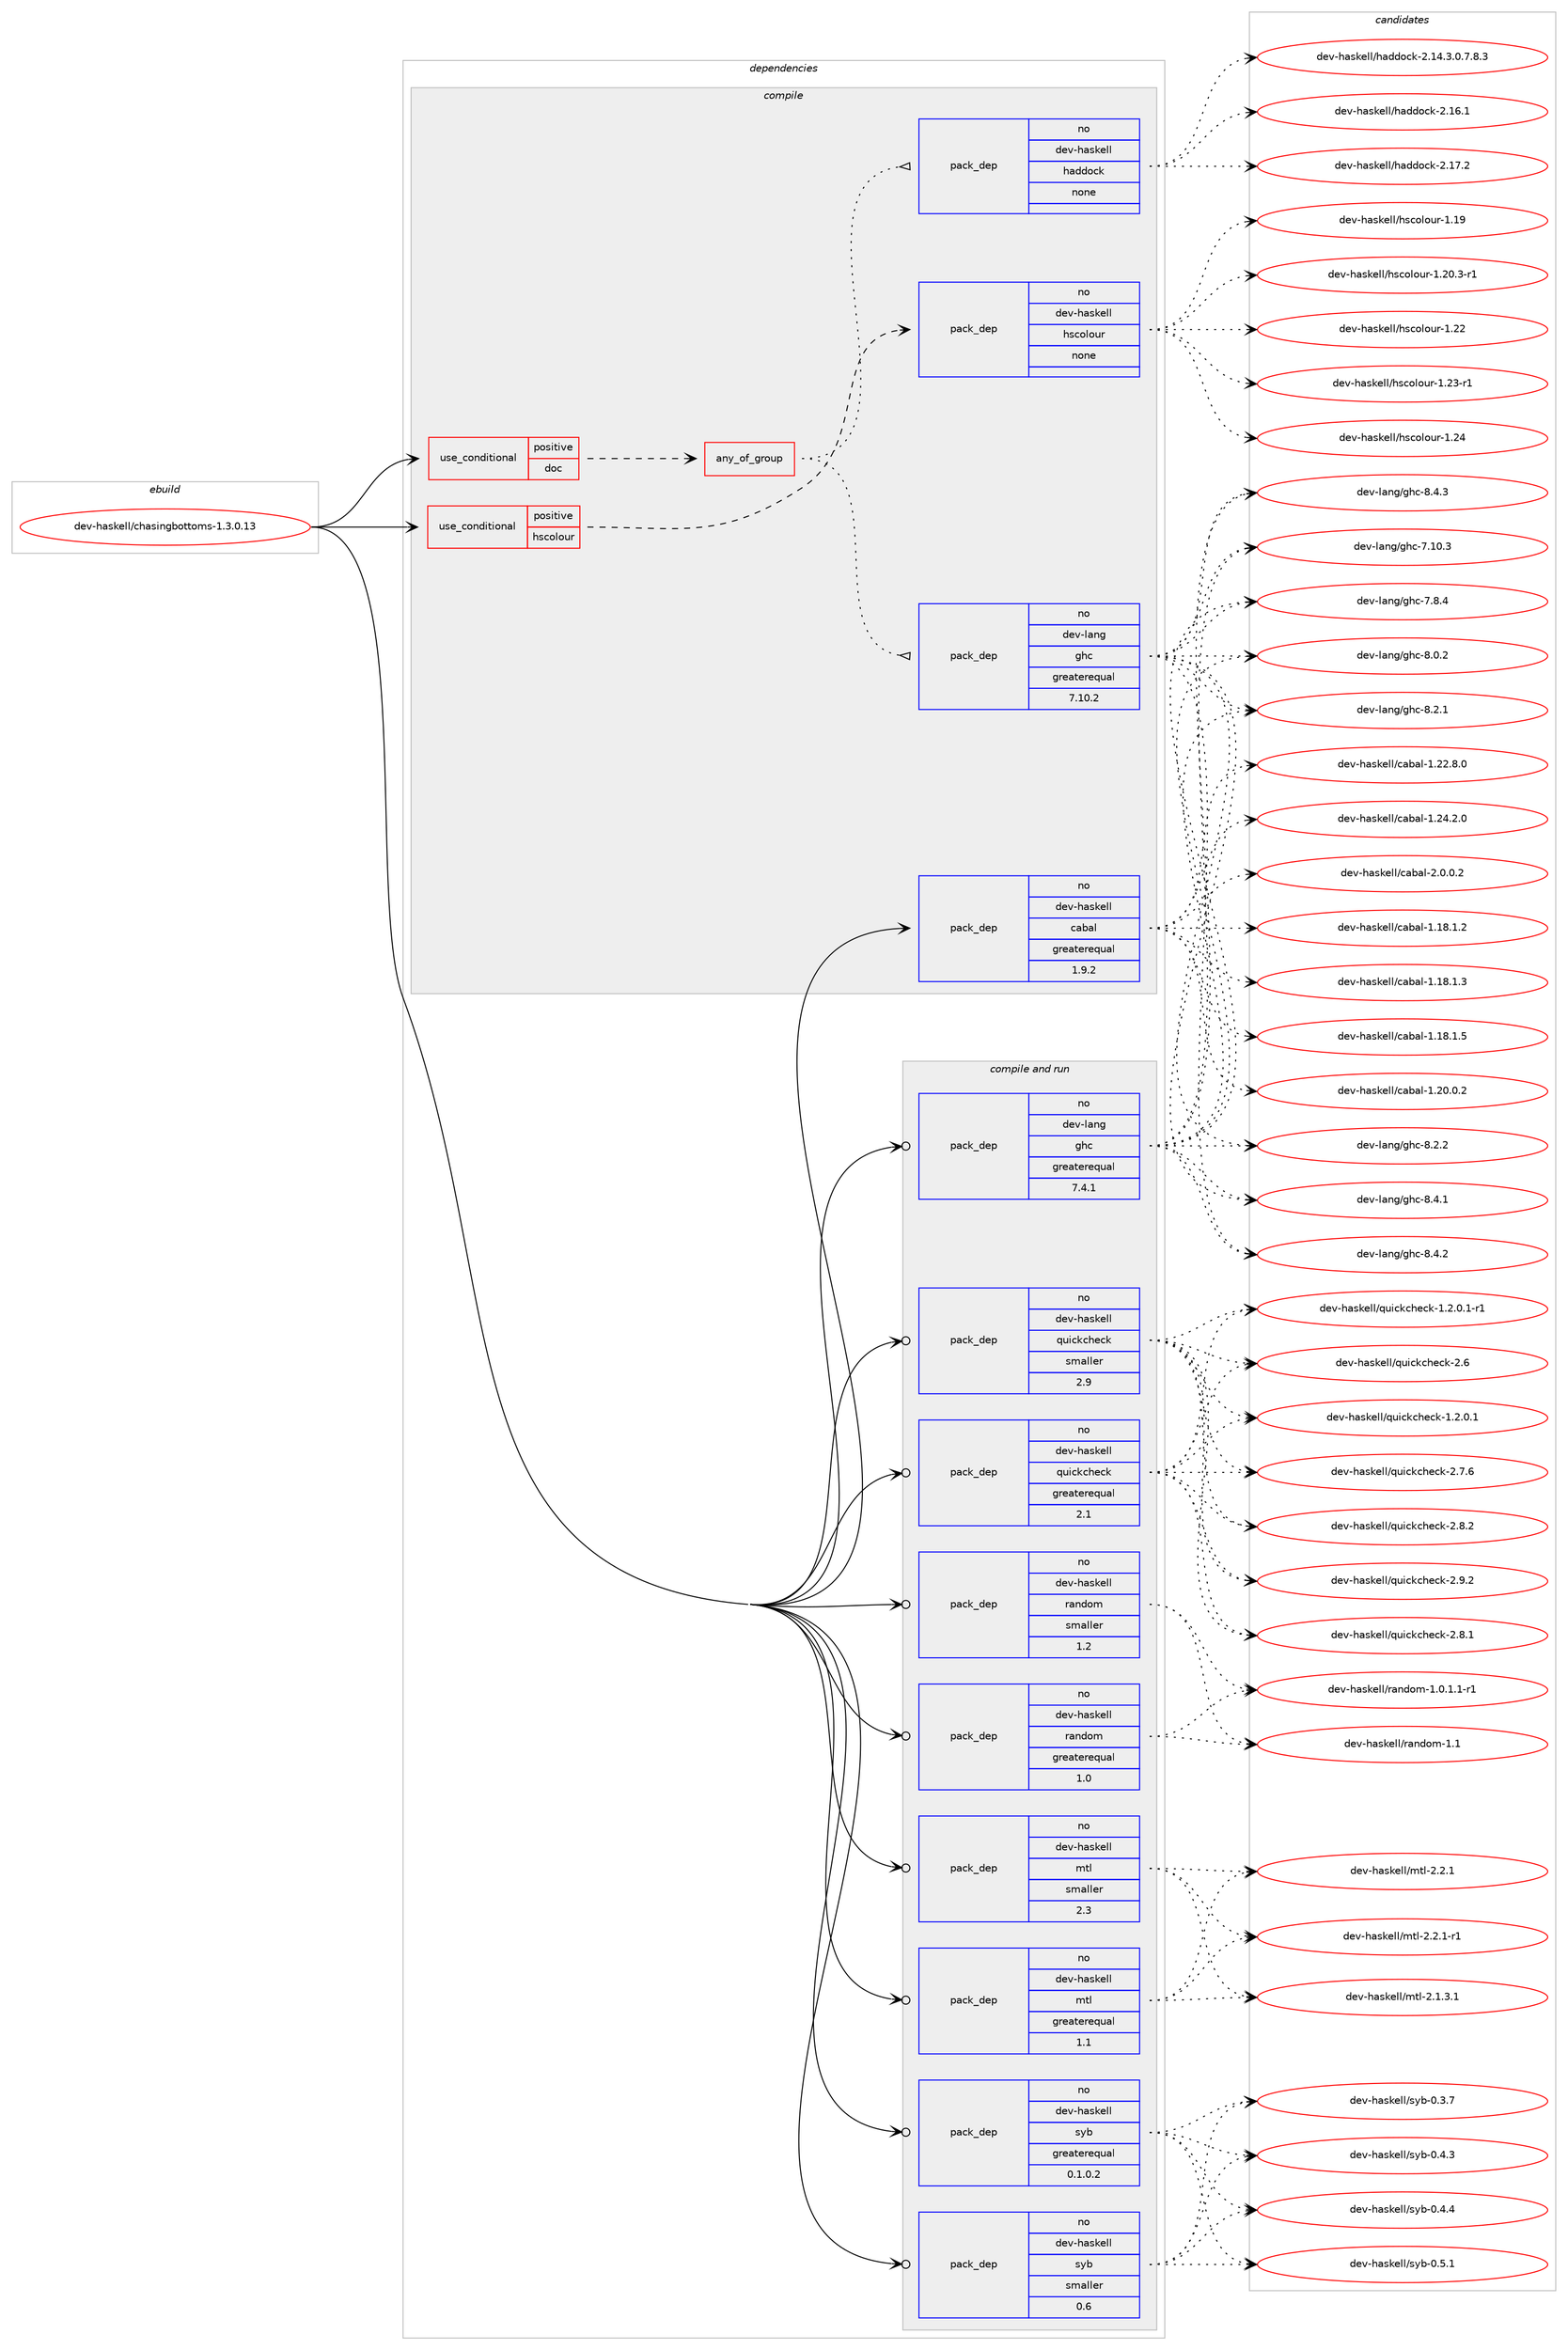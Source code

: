 digraph prolog {

# *************
# Graph options
# *************

newrank=true;
concentrate=true;
compound=true;
graph [rankdir=LR,fontname=Helvetica,fontsize=10,ranksep=1.5];#, ranksep=2.5, nodesep=0.2];
edge  [arrowhead=vee];
node  [fontname=Helvetica,fontsize=10];

# **********
# The ebuild
# **********

subgraph cluster_leftcol {
color=gray;
rank=same;
label=<<i>ebuild</i>>;
id [label="dev-haskell/chasingbottoms-1.3.0.13", color=red, width=4, href="../dev-haskell/chasingbottoms-1.3.0.13.svg"];
}

# ****************
# The dependencies
# ****************

subgraph cluster_midcol {
color=gray;
label=<<i>dependencies</i>>;
subgraph cluster_compile {
fillcolor="#eeeeee";
style=filled;
label=<<i>compile</i>>;
subgraph cond358925 {
dependency1328395 [label=<<TABLE BORDER="0" CELLBORDER="1" CELLSPACING="0" CELLPADDING="4"><TR><TD ROWSPAN="3" CELLPADDING="10">use_conditional</TD></TR><TR><TD>positive</TD></TR><TR><TD>doc</TD></TR></TABLE>>, shape=none, color=red];
subgraph any20641 {
dependency1328396 [label=<<TABLE BORDER="0" CELLBORDER="1" CELLSPACING="0" CELLPADDING="4"><TR><TD CELLPADDING="10">any_of_group</TD></TR></TABLE>>, shape=none, color=red];subgraph pack948277 {
dependency1328397 [label=<<TABLE BORDER="0" CELLBORDER="1" CELLSPACING="0" CELLPADDING="4" WIDTH="220"><TR><TD ROWSPAN="6" CELLPADDING="30">pack_dep</TD></TR><TR><TD WIDTH="110">no</TD></TR><TR><TD>dev-haskell</TD></TR><TR><TD>haddock</TD></TR><TR><TD>none</TD></TR><TR><TD></TD></TR></TABLE>>, shape=none, color=blue];
}
dependency1328396:e -> dependency1328397:w [weight=20,style="dotted",arrowhead="oinv"];
subgraph pack948278 {
dependency1328398 [label=<<TABLE BORDER="0" CELLBORDER="1" CELLSPACING="0" CELLPADDING="4" WIDTH="220"><TR><TD ROWSPAN="6" CELLPADDING="30">pack_dep</TD></TR><TR><TD WIDTH="110">no</TD></TR><TR><TD>dev-lang</TD></TR><TR><TD>ghc</TD></TR><TR><TD>greaterequal</TD></TR><TR><TD>7.10.2</TD></TR></TABLE>>, shape=none, color=blue];
}
dependency1328396:e -> dependency1328398:w [weight=20,style="dotted",arrowhead="oinv"];
}
dependency1328395:e -> dependency1328396:w [weight=20,style="dashed",arrowhead="vee"];
}
id:e -> dependency1328395:w [weight=20,style="solid",arrowhead="vee"];
subgraph cond358926 {
dependency1328399 [label=<<TABLE BORDER="0" CELLBORDER="1" CELLSPACING="0" CELLPADDING="4"><TR><TD ROWSPAN="3" CELLPADDING="10">use_conditional</TD></TR><TR><TD>positive</TD></TR><TR><TD>hscolour</TD></TR></TABLE>>, shape=none, color=red];
subgraph pack948279 {
dependency1328400 [label=<<TABLE BORDER="0" CELLBORDER="1" CELLSPACING="0" CELLPADDING="4" WIDTH="220"><TR><TD ROWSPAN="6" CELLPADDING="30">pack_dep</TD></TR><TR><TD WIDTH="110">no</TD></TR><TR><TD>dev-haskell</TD></TR><TR><TD>hscolour</TD></TR><TR><TD>none</TD></TR><TR><TD></TD></TR></TABLE>>, shape=none, color=blue];
}
dependency1328399:e -> dependency1328400:w [weight=20,style="dashed",arrowhead="vee"];
}
id:e -> dependency1328399:w [weight=20,style="solid",arrowhead="vee"];
subgraph pack948280 {
dependency1328401 [label=<<TABLE BORDER="0" CELLBORDER="1" CELLSPACING="0" CELLPADDING="4" WIDTH="220"><TR><TD ROWSPAN="6" CELLPADDING="30">pack_dep</TD></TR><TR><TD WIDTH="110">no</TD></TR><TR><TD>dev-haskell</TD></TR><TR><TD>cabal</TD></TR><TR><TD>greaterequal</TD></TR><TR><TD>1.9.2</TD></TR></TABLE>>, shape=none, color=blue];
}
id:e -> dependency1328401:w [weight=20,style="solid",arrowhead="vee"];
}
subgraph cluster_compileandrun {
fillcolor="#eeeeee";
style=filled;
label=<<i>compile and run</i>>;
subgraph pack948281 {
dependency1328402 [label=<<TABLE BORDER="0" CELLBORDER="1" CELLSPACING="0" CELLPADDING="4" WIDTH="220"><TR><TD ROWSPAN="6" CELLPADDING="30">pack_dep</TD></TR><TR><TD WIDTH="110">no</TD></TR><TR><TD>dev-haskell</TD></TR><TR><TD>mtl</TD></TR><TR><TD>greaterequal</TD></TR><TR><TD>1.1</TD></TR></TABLE>>, shape=none, color=blue];
}
id:e -> dependency1328402:w [weight=20,style="solid",arrowhead="odotvee"];
subgraph pack948282 {
dependency1328403 [label=<<TABLE BORDER="0" CELLBORDER="1" CELLSPACING="0" CELLPADDING="4" WIDTH="220"><TR><TD ROWSPAN="6" CELLPADDING="30">pack_dep</TD></TR><TR><TD WIDTH="110">no</TD></TR><TR><TD>dev-haskell</TD></TR><TR><TD>mtl</TD></TR><TR><TD>smaller</TD></TR><TR><TD>2.3</TD></TR></TABLE>>, shape=none, color=blue];
}
id:e -> dependency1328403:w [weight=20,style="solid",arrowhead="odotvee"];
subgraph pack948283 {
dependency1328404 [label=<<TABLE BORDER="0" CELLBORDER="1" CELLSPACING="0" CELLPADDING="4" WIDTH="220"><TR><TD ROWSPAN="6" CELLPADDING="30">pack_dep</TD></TR><TR><TD WIDTH="110">no</TD></TR><TR><TD>dev-haskell</TD></TR><TR><TD>quickcheck</TD></TR><TR><TD>greaterequal</TD></TR><TR><TD>2.1</TD></TR></TABLE>>, shape=none, color=blue];
}
id:e -> dependency1328404:w [weight=20,style="solid",arrowhead="odotvee"];
subgraph pack948284 {
dependency1328405 [label=<<TABLE BORDER="0" CELLBORDER="1" CELLSPACING="0" CELLPADDING="4" WIDTH="220"><TR><TD ROWSPAN="6" CELLPADDING="30">pack_dep</TD></TR><TR><TD WIDTH="110">no</TD></TR><TR><TD>dev-haskell</TD></TR><TR><TD>quickcheck</TD></TR><TR><TD>smaller</TD></TR><TR><TD>2.9</TD></TR></TABLE>>, shape=none, color=blue];
}
id:e -> dependency1328405:w [weight=20,style="solid",arrowhead="odotvee"];
subgraph pack948285 {
dependency1328406 [label=<<TABLE BORDER="0" CELLBORDER="1" CELLSPACING="0" CELLPADDING="4" WIDTH="220"><TR><TD ROWSPAN="6" CELLPADDING="30">pack_dep</TD></TR><TR><TD WIDTH="110">no</TD></TR><TR><TD>dev-haskell</TD></TR><TR><TD>random</TD></TR><TR><TD>greaterequal</TD></TR><TR><TD>1.0</TD></TR></TABLE>>, shape=none, color=blue];
}
id:e -> dependency1328406:w [weight=20,style="solid",arrowhead="odotvee"];
subgraph pack948286 {
dependency1328407 [label=<<TABLE BORDER="0" CELLBORDER="1" CELLSPACING="0" CELLPADDING="4" WIDTH="220"><TR><TD ROWSPAN="6" CELLPADDING="30">pack_dep</TD></TR><TR><TD WIDTH="110">no</TD></TR><TR><TD>dev-haskell</TD></TR><TR><TD>random</TD></TR><TR><TD>smaller</TD></TR><TR><TD>1.2</TD></TR></TABLE>>, shape=none, color=blue];
}
id:e -> dependency1328407:w [weight=20,style="solid",arrowhead="odotvee"];
subgraph pack948287 {
dependency1328408 [label=<<TABLE BORDER="0" CELLBORDER="1" CELLSPACING="0" CELLPADDING="4" WIDTH="220"><TR><TD ROWSPAN="6" CELLPADDING="30">pack_dep</TD></TR><TR><TD WIDTH="110">no</TD></TR><TR><TD>dev-haskell</TD></TR><TR><TD>syb</TD></TR><TR><TD>greaterequal</TD></TR><TR><TD>0.1.0.2</TD></TR></TABLE>>, shape=none, color=blue];
}
id:e -> dependency1328408:w [weight=20,style="solid",arrowhead="odotvee"];
subgraph pack948288 {
dependency1328409 [label=<<TABLE BORDER="0" CELLBORDER="1" CELLSPACING="0" CELLPADDING="4" WIDTH="220"><TR><TD ROWSPAN="6" CELLPADDING="30">pack_dep</TD></TR><TR><TD WIDTH="110">no</TD></TR><TR><TD>dev-haskell</TD></TR><TR><TD>syb</TD></TR><TR><TD>smaller</TD></TR><TR><TD>0.6</TD></TR></TABLE>>, shape=none, color=blue];
}
id:e -> dependency1328409:w [weight=20,style="solid",arrowhead="odotvee"];
subgraph pack948289 {
dependency1328410 [label=<<TABLE BORDER="0" CELLBORDER="1" CELLSPACING="0" CELLPADDING="4" WIDTH="220"><TR><TD ROWSPAN="6" CELLPADDING="30">pack_dep</TD></TR><TR><TD WIDTH="110">no</TD></TR><TR><TD>dev-lang</TD></TR><TR><TD>ghc</TD></TR><TR><TD>greaterequal</TD></TR><TR><TD>7.4.1</TD></TR></TABLE>>, shape=none, color=blue];
}
id:e -> dependency1328410:w [weight=20,style="solid",arrowhead="odotvee"];
}
subgraph cluster_run {
fillcolor="#eeeeee";
style=filled;
label=<<i>run</i>>;
}
}

# **************
# The candidates
# **************

subgraph cluster_choices {
rank=same;
color=gray;
label=<<i>candidates</i>>;

subgraph choice948277 {
color=black;
nodesep=1;
choice1001011184510497115107101108108471049710010011199107455046495246514648465546564651 [label="dev-haskell/haddock-2.14.3.0.7.8.3", color=red, width=4,href="../dev-haskell/haddock-2.14.3.0.7.8.3.svg"];
choice100101118451049711510710110810847104971001001119910745504649544649 [label="dev-haskell/haddock-2.16.1", color=red, width=4,href="../dev-haskell/haddock-2.16.1.svg"];
choice100101118451049711510710110810847104971001001119910745504649554650 [label="dev-haskell/haddock-2.17.2", color=red, width=4,href="../dev-haskell/haddock-2.17.2.svg"];
dependency1328397:e -> choice1001011184510497115107101108108471049710010011199107455046495246514648465546564651:w [style=dotted,weight="100"];
dependency1328397:e -> choice100101118451049711510710110810847104971001001119910745504649544649:w [style=dotted,weight="100"];
dependency1328397:e -> choice100101118451049711510710110810847104971001001119910745504649554650:w [style=dotted,weight="100"];
}
subgraph choice948278 {
color=black;
nodesep=1;
choice1001011184510897110103471031049945554649484651 [label="dev-lang/ghc-7.10.3", color=red, width=4,href="../dev-lang/ghc-7.10.3.svg"];
choice10010111845108971101034710310499455546564652 [label="dev-lang/ghc-7.8.4", color=red, width=4,href="../dev-lang/ghc-7.8.4.svg"];
choice10010111845108971101034710310499455646484650 [label="dev-lang/ghc-8.0.2", color=red, width=4,href="../dev-lang/ghc-8.0.2.svg"];
choice10010111845108971101034710310499455646504649 [label="dev-lang/ghc-8.2.1", color=red, width=4,href="../dev-lang/ghc-8.2.1.svg"];
choice10010111845108971101034710310499455646504650 [label="dev-lang/ghc-8.2.2", color=red, width=4,href="../dev-lang/ghc-8.2.2.svg"];
choice10010111845108971101034710310499455646524649 [label="dev-lang/ghc-8.4.1", color=red, width=4,href="../dev-lang/ghc-8.4.1.svg"];
choice10010111845108971101034710310499455646524650 [label="dev-lang/ghc-8.4.2", color=red, width=4,href="../dev-lang/ghc-8.4.2.svg"];
choice10010111845108971101034710310499455646524651 [label="dev-lang/ghc-8.4.3", color=red, width=4,href="../dev-lang/ghc-8.4.3.svg"];
dependency1328398:e -> choice1001011184510897110103471031049945554649484651:w [style=dotted,weight="100"];
dependency1328398:e -> choice10010111845108971101034710310499455546564652:w [style=dotted,weight="100"];
dependency1328398:e -> choice10010111845108971101034710310499455646484650:w [style=dotted,weight="100"];
dependency1328398:e -> choice10010111845108971101034710310499455646504649:w [style=dotted,weight="100"];
dependency1328398:e -> choice10010111845108971101034710310499455646504650:w [style=dotted,weight="100"];
dependency1328398:e -> choice10010111845108971101034710310499455646524649:w [style=dotted,weight="100"];
dependency1328398:e -> choice10010111845108971101034710310499455646524650:w [style=dotted,weight="100"];
dependency1328398:e -> choice10010111845108971101034710310499455646524651:w [style=dotted,weight="100"];
}
subgraph choice948279 {
color=black;
nodesep=1;
choice100101118451049711510710110810847104115991111081111171144549464957 [label="dev-haskell/hscolour-1.19", color=red, width=4,href="../dev-haskell/hscolour-1.19.svg"];
choice10010111845104971151071011081084710411599111108111117114454946504846514511449 [label="dev-haskell/hscolour-1.20.3-r1", color=red, width=4,href="../dev-haskell/hscolour-1.20.3-r1.svg"];
choice100101118451049711510710110810847104115991111081111171144549465050 [label="dev-haskell/hscolour-1.22", color=red, width=4,href="../dev-haskell/hscolour-1.22.svg"];
choice1001011184510497115107101108108471041159911110811111711445494650514511449 [label="dev-haskell/hscolour-1.23-r1", color=red, width=4,href="../dev-haskell/hscolour-1.23-r1.svg"];
choice100101118451049711510710110810847104115991111081111171144549465052 [label="dev-haskell/hscolour-1.24", color=red, width=4,href="../dev-haskell/hscolour-1.24.svg"];
dependency1328400:e -> choice100101118451049711510710110810847104115991111081111171144549464957:w [style=dotted,weight="100"];
dependency1328400:e -> choice10010111845104971151071011081084710411599111108111117114454946504846514511449:w [style=dotted,weight="100"];
dependency1328400:e -> choice100101118451049711510710110810847104115991111081111171144549465050:w [style=dotted,weight="100"];
dependency1328400:e -> choice1001011184510497115107101108108471041159911110811111711445494650514511449:w [style=dotted,weight="100"];
dependency1328400:e -> choice100101118451049711510710110810847104115991111081111171144549465052:w [style=dotted,weight="100"];
}
subgraph choice948280 {
color=black;
nodesep=1;
choice10010111845104971151071011081084799979897108454946495646494650 [label="dev-haskell/cabal-1.18.1.2", color=red, width=4,href="../dev-haskell/cabal-1.18.1.2.svg"];
choice10010111845104971151071011081084799979897108454946495646494651 [label="dev-haskell/cabal-1.18.1.3", color=red, width=4,href="../dev-haskell/cabal-1.18.1.3.svg"];
choice10010111845104971151071011081084799979897108454946495646494653 [label="dev-haskell/cabal-1.18.1.5", color=red, width=4,href="../dev-haskell/cabal-1.18.1.5.svg"];
choice10010111845104971151071011081084799979897108454946504846484650 [label="dev-haskell/cabal-1.20.0.2", color=red, width=4,href="../dev-haskell/cabal-1.20.0.2.svg"];
choice10010111845104971151071011081084799979897108454946505046564648 [label="dev-haskell/cabal-1.22.8.0", color=red, width=4,href="../dev-haskell/cabal-1.22.8.0.svg"];
choice10010111845104971151071011081084799979897108454946505246504648 [label="dev-haskell/cabal-1.24.2.0", color=red, width=4,href="../dev-haskell/cabal-1.24.2.0.svg"];
choice100101118451049711510710110810847999798971084550464846484650 [label="dev-haskell/cabal-2.0.0.2", color=red, width=4,href="../dev-haskell/cabal-2.0.0.2.svg"];
dependency1328401:e -> choice10010111845104971151071011081084799979897108454946495646494650:w [style=dotted,weight="100"];
dependency1328401:e -> choice10010111845104971151071011081084799979897108454946495646494651:w [style=dotted,weight="100"];
dependency1328401:e -> choice10010111845104971151071011081084799979897108454946495646494653:w [style=dotted,weight="100"];
dependency1328401:e -> choice10010111845104971151071011081084799979897108454946504846484650:w [style=dotted,weight="100"];
dependency1328401:e -> choice10010111845104971151071011081084799979897108454946505046564648:w [style=dotted,weight="100"];
dependency1328401:e -> choice10010111845104971151071011081084799979897108454946505246504648:w [style=dotted,weight="100"];
dependency1328401:e -> choice100101118451049711510710110810847999798971084550464846484650:w [style=dotted,weight="100"];
}
subgraph choice948281 {
color=black;
nodesep=1;
choice1001011184510497115107101108108471091161084550464946514649 [label="dev-haskell/mtl-2.1.3.1", color=red, width=4,href="../dev-haskell/mtl-2.1.3.1.svg"];
choice100101118451049711510710110810847109116108455046504649 [label="dev-haskell/mtl-2.2.1", color=red, width=4,href="../dev-haskell/mtl-2.2.1.svg"];
choice1001011184510497115107101108108471091161084550465046494511449 [label="dev-haskell/mtl-2.2.1-r1", color=red, width=4,href="../dev-haskell/mtl-2.2.1-r1.svg"];
dependency1328402:e -> choice1001011184510497115107101108108471091161084550464946514649:w [style=dotted,weight="100"];
dependency1328402:e -> choice100101118451049711510710110810847109116108455046504649:w [style=dotted,weight="100"];
dependency1328402:e -> choice1001011184510497115107101108108471091161084550465046494511449:w [style=dotted,weight="100"];
}
subgraph choice948282 {
color=black;
nodesep=1;
choice1001011184510497115107101108108471091161084550464946514649 [label="dev-haskell/mtl-2.1.3.1", color=red, width=4,href="../dev-haskell/mtl-2.1.3.1.svg"];
choice100101118451049711510710110810847109116108455046504649 [label="dev-haskell/mtl-2.2.1", color=red, width=4,href="../dev-haskell/mtl-2.2.1.svg"];
choice1001011184510497115107101108108471091161084550465046494511449 [label="dev-haskell/mtl-2.2.1-r1", color=red, width=4,href="../dev-haskell/mtl-2.2.1-r1.svg"];
dependency1328403:e -> choice1001011184510497115107101108108471091161084550464946514649:w [style=dotted,weight="100"];
dependency1328403:e -> choice100101118451049711510710110810847109116108455046504649:w [style=dotted,weight="100"];
dependency1328403:e -> choice1001011184510497115107101108108471091161084550465046494511449:w [style=dotted,weight="100"];
}
subgraph choice948283 {
color=black;
nodesep=1;
choice1001011184510497115107101108108471131171059910799104101991074549465046484649 [label="dev-haskell/quickcheck-1.2.0.1", color=red, width=4,href="../dev-haskell/quickcheck-1.2.0.1.svg"];
choice10010111845104971151071011081084711311710599107991041019910745494650464846494511449 [label="dev-haskell/quickcheck-1.2.0.1-r1", color=red, width=4,href="../dev-haskell/quickcheck-1.2.0.1-r1.svg"];
choice10010111845104971151071011081084711311710599107991041019910745504654 [label="dev-haskell/quickcheck-2.6", color=red, width=4,href="../dev-haskell/quickcheck-2.6.svg"];
choice100101118451049711510710110810847113117105991079910410199107455046554654 [label="dev-haskell/quickcheck-2.7.6", color=red, width=4,href="../dev-haskell/quickcheck-2.7.6.svg"];
choice100101118451049711510710110810847113117105991079910410199107455046564649 [label="dev-haskell/quickcheck-2.8.1", color=red, width=4,href="../dev-haskell/quickcheck-2.8.1.svg"];
choice100101118451049711510710110810847113117105991079910410199107455046564650 [label="dev-haskell/quickcheck-2.8.2", color=red, width=4,href="../dev-haskell/quickcheck-2.8.2.svg"];
choice100101118451049711510710110810847113117105991079910410199107455046574650 [label="dev-haskell/quickcheck-2.9.2", color=red, width=4,href="../dev-haskell/quickcheck-2.9.2.svg"];
dependency1328404:e -> choice1001011184510497115107101108108471131171059910799104101991074549465046484649:w [style=dotted,weight="100"];
dependency1328404:e -> choice10010111845104971151071011081084711311710599107991041019910745494650464846494511449:w [style=dotted,weight="100"];
dependency1328404:e -> choice10010111845104971151071011081084711311710599107991041019910745504654:w [style=dotted,weight="100"];
dependency1328404:e -> choice100101118451049711510710110810847113117105991079910410199107455046554654:w [style=dotted,weight="100"];
dependency1328404:e -> choice100101118451049711510710110810847113117105991079910410199107455046564649:w [style=dotted,weight="100"];
dependency1328404:e -> choice100101118451049711510710110810847113117105991079910410199107455046564650:w [style=dotted,weight="100"];
dependency1328404:e -> choice100101118451049711510710110810847113117105991079910410199107455046574650:w [style=dotted,weight="100"];
}
subgraph choice948284 {
color=black;
nodesep=1;
choice1001011184510497115107101108108471131171059910799104101991074549465046484649 [label="dev-haskell/quickcheck-1.2.0.1", color=red, width=4,href="../dev-haskell/quickcheck-1.2.0.1.svg"];
choice10010111845104971151071011081084711311710599107991041019910745494650464846494511449 [label="dev-haskell/quickcheck-1.2.0.1-r1", color=red, width=4,href="../dev-haskell/quickcheck-1.2.0.1-r1.svg"];
choice10010111845104971151071011081084711311710599107991041019910745504654 [label="dev-haskell/quickcheck-2.6", color=red, width=4,href="../dev-haskell/quickcheck-2.6.svg"];
choice100101118451049711510710110810847113117105991079910410199107455046554654 [label="dev-haskell/quickcheck-2.7.6", color=red, width=4,href="../dev-haskell/quickcheck-2.7.6.svg"];
choice100101118451049711510710110810847113117105991079910410199107455046564649 [label="dev-haskell/quickcheck-2.8.1", color=red, width=4,href="../dev-haskell/quickcheck-2.8.1.svg"];
choice100101118451049711510710110810847113117105991079910410199107455046564650 [label="dev-haskell/quickcheck-2.8.2", color=red, width=4,href="../dev-haskell/quickcheck-2.8.2.svg"];
choice100101118451049711510710110810847113117105991079910410199107455046574650 [label="dev-haskell/quickcheck-2.9.2", color=red, width=4,href="../dev-haskell/quickcheck-2.9.2.svg"];
dependency1328405:e -> choice1001011184510497115107101108108471131171059910799104101991074549465046484649:w [style=dotted,weight="100"];
dependency1328405:e -> choice10010111845104971151071011081084711311710599107991041019910745494650464846494511449:w [style=dotted,weight="100"];
dependency1328405:e -> choice10010111845104971151071011081084711311710599107991041019910745504654:w [style=dotted,weight="100"];
dependency1328405:e -> choice100101118451049711510710110810847113117105991079910410199107455046554654:w [style=dotted,weight="100"];
dependency1328405:e -> choice100101118451049711510710110810847113117105991079910410199107455046564649:w [style=dotted,weight="100"];
dependency1328405:e -> choice100101118451049711510710110810847113117105991079910410199107455046564650:w [style=dotted,weight="100"];
dependency1328405:e -> choice100101118451049711510710110810847113117105991079910410199107455046574650:w [style=dotted,weight="100"];
}
subgraph choice948285 {
color=black;
nodesep=1;
choice1001011184510497115107101108108471149711010011110945494648464946494511449 [label="dev-haskell/random-1.0.1.1-r1", color=red, width=4,href="../dev-haskell/random-1.0.1.1-r1.svg"];
choice1001011184510497115107101108108471149711010011110945494649 [label="dev-haskell/random-1.1", color=red, width=4,href="../dev-haskell/random-1.1.svg"];
dependency1328406:e -> choice1001011184510497115107101108108471149711010011110945494648464946494511449:w [style=dotted,weight="100"];
dependency1328406:e -> choice1001011184510497115107101108108471149711010011110945494649:w [style=dotted,weight="100"];
}
subgraph choice948286 {
color=black;
nodesep=1;
choice1001011184510497115107101108108471149711010011110945494648464946494511449 [label="dev-haskell/random-1.0.1.1-r1", color=red, width=4,href="../dev-haskell/random-1.0.1.1-r1.svg"];
choice1001011184510497115107101108108471149711010011110945494649 [label="dev-haskell/random-1.1", color=red, width=4,href="../dev-haskell/random-1.1.svg"];
dependency1328407:e -> choice1001011184510497115107101108108471149711010011110945494648464946494511449:w [style=dotted,weight="100"];
dependency1328407:e -> choice1001011184510497115107101108108471149711010011110945494649:w [style=dotted,weight="100"];
}
subgraph choice948287 {
color=black;
nodesep=1;
choice10010111845104971151071011081084711512198454846514655 [label="dev-haskell/syb-0.3.7", color=red, width=4,href="../dev-haskell/syb-0.3.7.svg"];
choice10010111845104971151071011081084711512198454846524651 [label="dev-haskell/syb-0.4.3", color=red, width=4,href="../dev-haskell/syb-0.4.3.svg"];
choice10010111845104971151071011081084711512198454846524652 [label="dev-haskell/syb-0.4.4", color=red, width=4,href="../dev-haskell/syb-0.4.4.svg"];
choice10010111845104971151071011081084711512198454846534649 [label="dev-haskell/syb-0.5.1", color=red, width=4,href="../dev-haskell/syb-0.5.1.svg"];
dependency1328408:e -> choice10010111845104971151071011081084711512198454846514655:w [style=dotted,weight="100"];
dependency1328408:e -> choice10010111845104971151071011081084711512198454846524651:w [style=dotted,weight="100"];
dependency1328408:e -> choice10010111845104971151071011081084711512198454846524652:w [style=dotted,weight="100"];
dependency1328408:e -> choice10010111845104971151071011081084711512198454846534649:w [style=dotted,weight="100"];
}
subgraph choice948288 {
color=black;
nodesep=1;
choice10010111845104971151071011081084711512198454846514655 [label="dev-haskell/syb-0.3.7", color=red, width=4,href="../dev-haskell/syb-0.3.7.svg"];
choice10010111845104971151071011081084711512198454846524651 [label="dev-haskell/syb-0.4.3", color=red, width=4,href="../dev-haskell/syb-0.4.3.svg"];
choice10010111845104971151071011081084711512198454846524652 [label="dev-haskell/syb-0.4.4", color=red, width=4,href="../dev-haskell/syb-0.4.4.svg"];
choice10010111845104971151071011081084711512198454846534649 [label="dev-haskell/syb-0.5.1", color=red, width=4,href="../dev-haskell/syb-0.5.1.svg"];
dependency1328409:e -> choice10010111845104971151071011081084711512198454846514655:w [style=dotted,weight="100"];
dependency1328409:e -> choice10010111845104971151071011081084711512198454846524651:w [style=dotted,weight="100"];
dependency1328409:e -> choice10010111845104971151071011081084711512198454846524652:w [style=dotted,weight="100"];
dependency1328409:e -> choice10010111845104971151071011081084711512198454846534649:w [style=dotted,weight="100"];
}
subgraph choice948289 {
color=black;
nodesep=1;
choice1001011184510897110103471031049945554649484651 [label="dev-lang/ghc-7.10.3", color=red, width=4,href="../dev-lang/ghc-7.10.3.svg"];
choice10010111845108971101034710310499455546564652 [label="dev-lang/ghc-7.8.4", color=red, width=4,href="../dev-lang/ghc-7.8.4.svg"];
choice10010111845108971101034710310499455646484650 [label="dev-lang/ghc-8.0.2", color=red, width=4,href="../dev-lang/ghc-8.0.2.svg"];
choice10010111845108971101034710310499455646504649 [label="dev-lang/ghc-8.2.1", color=red, width=4,href="../dev-lang/ghc-8.2.1.svg"];
choice10010111845108971101034710310499455646504650 [label="dev-lang/ghc-8.2.2", color=red, width=4,href="../dev-lang/ghc-8.2.2.svg"];
choice10010111845108971101034710310499455646524649 [label="dev-lang/ghc-8.4.1", color=red, width=4,href="../dev-lang/ghc-8.4.1.svg"];
choice10010111845108971101034710310499455646524650 [label="dev-lang/ghc-8.4.2", color=red, width=4,href="../dev-lang/ghc-8.4.2.svg"];
choice10010111845108971101034710310499455646524651 [label="dev-lang/ghc-8.4.3", color=red, width=4,href="../dev-lang/ghc-8.4.3.svg"];
dependency1328410:e -> choice1001011184510897110103471031049945554649484651:w [style=dotted,weight="100"];
dependency1328410:e -> choice10010111845108971101034710310499455546564652:w [style=dotted,weight="100"];
dependency1328410:e -> choice10010111845108971101034710310499455646484650:w [style=dotted,weight="100"];
dependency1328410:e -> choice10010111845108971101034710310499455646504649:w [style=dotted,weight="100"];
dependency1328410:e -> choice10010111845108971101034710310499455646504650:w [style=dotted,weight="100"];
dependency1328410:e -> choice10010111845108971101034710310499455646524649:w [style=dotted,weight="100"];
dependency1328410:e -> choice10010111845108971101034710310499455646524650:w [style=dotted,weight="100"];
dependency1328410:e -> choice10010111845108971101034710310499455646524651:w [style=dotted,weight="100"];
}
}

}
